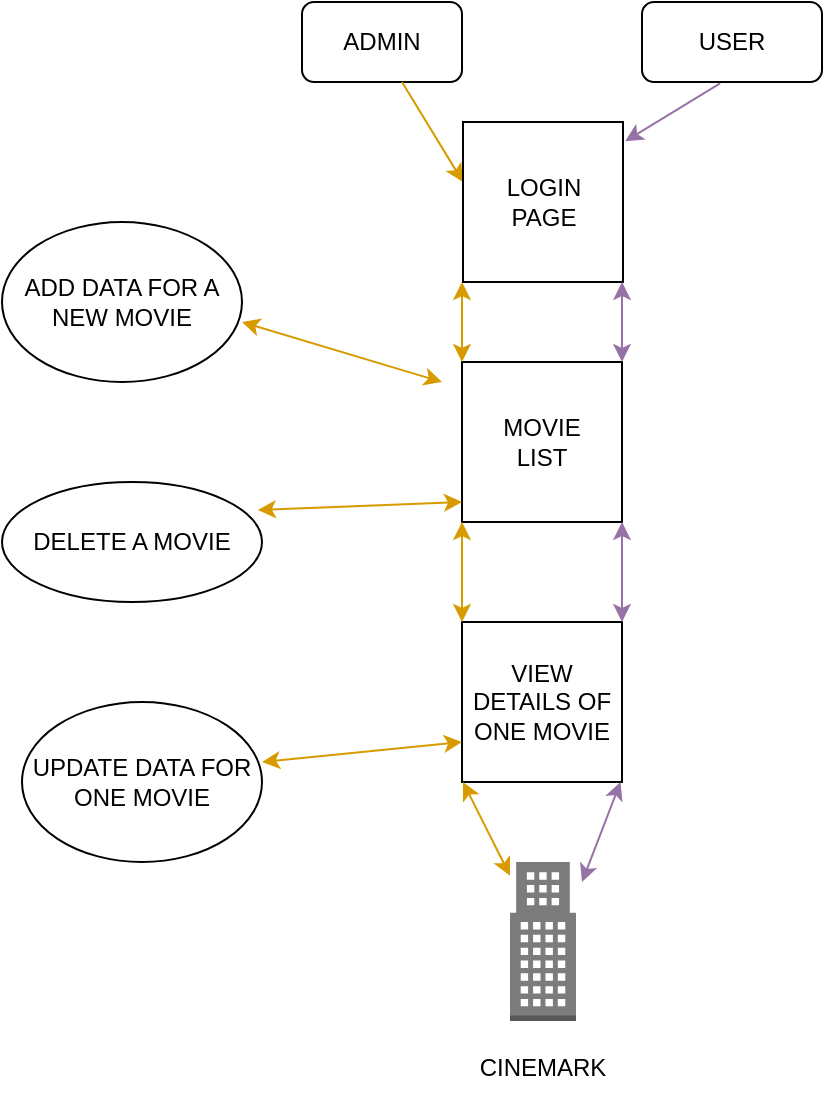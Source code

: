 <mxfile version="22.1.21" type="github">
  <diagram name="Page-1" id="gWC5OTmyWbw0FQMctwjD">
    <mxGraphModel dx="875" dy="442" grid="1" gridSize="10" guides="1" tooltips="1" connect="1" arrows="1" fold="1" page="1" pageScale="1" pageWidth="850" pageHeight="1100" math="0" shadow="0">
      <root>
        <mxCell id="0" />
        <mxCell id="1" parent="0" />
        <mxCell id="HYu92VjwiYjPSkhs1nvj-1" value="&lt;div&gt;ADMIN&lt;/div&gt;" style="rounded=1;whiteSpace=wrap;html=1;" vertex="1" parent="1">
          <mxGeometry x="290" y="90" width="80" height="40" as="geometry" />
        </mxCell>
        <mxCell id="HYu92VjwiYjPSkhs1nvj-2" value="&lt;div&gt;USER&lt;/div&gt;" style="rounded=1;whiteSpace=wrap;html=1;" vertex="1" parent="1">
          <mxGeometry x="460" y="90" width="90" height="40" as="geometry" />
        </mxCell>
        <mxCell id="HYu92VjwiYjPSkhs1nvj-4" value="MOVIE&lt;br&gt;LIST" style="whiteSpace=wrap;html=1;aspect=fixed;" vertex="1" parent="1">
          <mxGeometry x="370" y="270" width="80" height="80" as="geometry" />
        </mxCell>
        <mxCell id="HYu92VjwiYjPSkhs1nvj-5" value="VIEW DETAILS OF ONE MOVIE" style="whiteSpace=wrap;html=1;aspect=fixed;" vertex="1" parent="1">
          <mxGeometry x="370" y="400" width="80" height="80" as="geometry" />
        </mxCell>
        <mxCell id="HYu92VjwiYjPSkhs1nvj-7" value="" style="outlineConnect=0;dashed=0;verticalLabelPosition=bottom;verticalAlign=top;align=center;html=1;shape=mxgraph.aws3.office_building;fillColor=#7D7C7C;gradientColor=none;" vertex="1" parent="1">
          <mxGeometry x="394" y="520" width="33" height="79.5" as="geometry" />
        </mxCell>
        <mxCell id="HYu92VjwiYjPSkhs1nvj-8" value="&lt;div&gt;CINEMARK&lt;/div&gt;" style="text;html=1;align=center;verticalAlign=middle;resizable=0;points=[];autosize=1;strokeColor=none;fillColor=none;" vertex="1" parent="1">
          <mxGeometry x="370" y="608" width="80" height="30" as="geometry" />
        </mxCell>
        <mxCell id="HYu92VjwiYjPSkhs1nvj-9" value="&lt;div&gt;ADD DATA FOR A NEW MOVIE&lt;/div&gt;" style="ellipse;whiteSpace=wrap;html=1;" vertex="1" parent="1">
          <mxGeometry x="140" y="200" width="120" height="80" as="geometry" />
        </mxCell>
        <mxCell id="HYu92VjwiYjPSkhs1nvj-10" value="&lt;div&gt;DELETE A MOVIE&lt;/div&gt;" style="ellipse;whiteSpace=wrap;html=1;" vertex="1" parent="1">
          <mxGeometry x="140" y="330" width="130" height="60" as="geometry" />
        </mxCell>
        <mxCell id="HYu92VjwiYjPSkhs1nvj-11" value="UPDATE DATA FOR ONE MOVIE" style="ellipse;whiteSpace=wrap;html=1;" vertex="1" parent="1">
          <mxGeometry x="150" y="440" width="120" height="80" as="geometry" />
        </mxCell>
        <mxCell id="HYu92VjwiYjPSkhs1nvj-13" value="" style="endArrow=classic;html=1;rounded=0;exitX=0.625;exitY=1;exitDx=0;exitDy=0;exitPerimeter=0;entryX=0;entryY=0.375;entryDx=0;entryDy=0;entryPerimeter=0;fillColor=#ffe6cc;strokeColor=#d79b00;" edge="1" parent="1" source="HYu92VjwiYjPSkhs1nvj-1" target="HYu92VjwiYjPSkhs1nvj-3">
          <mxGeometry width="50" height="50" relative="1" as="geometry">
            <mxPoint x="310" y="190" as="sourcePoint" />
            <mxPoint x="360" y="140" as="targetPoint" />
          </mxGeometry>
        </mxCell>
        <mxCell id="HYu92VjwiYjPSkhs1nvj-15" value="" style="endArrow=classic;startArrow=classic;html=1;rounded=0;exitX=0;exitY=0;exitDx=0;exitDy=0;exitPerimeter=0;fillColor=#ffe6cc;strokeColor=#d79b00;" edge="1" parent="1" source="HYu92VjwiYjPSkhs1nvj-4">
          <mxGeometry width="50" height="50" relative="1" as="geometry">
            <mxPoint x="320" y="280" as="sourcePoint" />
            <mxPoint x="370" y="230" as="targetPoint" />
          </mxGeometry>
        </mxCell>
        <mxCell id="HYu92VjwiYjPSkhs1nvj-16" value="" style="endArrow=classic;startArrow=classic;html=1;rounded=0;exitX=0;exitY=0;exitDx=0;exitDy=0;fillColor=#ffe6cc;strokeColor=#d79b00;" edge="1" parent="1" source="HYu92VjwiYjPSkhs1nvj-5">
          <mxGeometry width="50" height="50" relative="1" as="geometry">
            <mxPoint x="370" y="390" as="sourcePoint" />
            <mxPoint x="370" y="350" as="targetPoint" />
          </mxGeometry>
        </mxCell>
        <mxCell id="HYu92VjwiYjPSkhs1nvj-17" value="" style="endArrow=classic;startArrow=classic;html=1;rounded=0;exitX=1;exitY=0.625;exitDx=0;exitDy=0;exitPerimeter=0;fillColor=#ffe6cc;strokeColor=#d79b00;" edge="1" parent="1" source="HYu92VjwiYjPSkhs1nvj-9">
          <mxGeometry width="50" height="50" relative="1" as="geometry">
            <mxPoint x="380" y="280" as="sourcePoint" />
            <mxPoint x="360" y="280" as="targetPoint" />
          </mxGeometry>
        </mxCell>
        <mxCell id="HYu92VjwiYjPSkhs1nvj-18" value="" style="endArrow=classic;startArrow=classic;html=1;rounded=0;fillColor=#ffe6cc;strokeColor=#d79b00;entryX=0;entryY=0.875;entryDx=0;entryDy=0;entryPerimeter=0;exitX=0.984;exitY=0.234;exitDx=0;exitDy=0;exitPerimeter=0;" edge="1" parent="1" source="HYu92VjwiYjPSkhs1nvj-10" target="HYu92VjwiYjPSkhs1nvj-4">
          <mxGeometry width="50" height="50" relative="1" as="geometry">
            <mxPoint x="270" y="380" as="sourcePoint" />
            <mxPoint x="360" y="340" as="targetPoint" />
          </mxGeometry>
        </mxCell>
        <mxCell id="HYu92VjwiYjPSkhs1nvj-19" value="" style="endArrow=classic;startArrow=classic;html=1;rounded=0;exitX=0;exitY=0;exitDx=0;exitDy=0;exitPerimeter=0;fillColor=#ffe6cc;strokeColor=#d79b00;entryX=0;entryY=0.75;entryDx=0;entryDy=0;" edge="1" parent="1" target="HYu92VjwiYjPSkhs1nvj-5">
          <mxGeometry width="50" height="50" relative="1" as="geometry">
            <mxPoint x="270" y="470" as="sourcePoint" />
            <mxPoint x="270" y="430" as="targetPoint" />
          </mxGeometry>
        </mxCell>
        <mxCell id="HYu92VjwiYjPSkhs1nvj-20" value="" style="endArrow=classic;html=1;rounded=0;exitX=0.625;exitY=1;exitDx=0;exitDy=0;exitPerimeter=0;entryX=0;entryY=0.375;entryDx=0;entryDy=0;entryPerimeter=0;fillColor=#ffe6cc;strokeColor=#d79b00;" edge="1" parent="1" source="HYu92VjwiYjPSkhs1nvj-3">
          <mxGeometry width="50" height="50" relative="1" as="geometry">
            <mxPoint x="350" y="140" as="sourcePoint" />
            <mxPoint x="380" y="190" as="targetPoint" />
          </mxGeometry>
        </mxCell>
        <mxCell id="HYu92VjwiYjPSkhs1nvj-21" value="" style="endArrow=classic;html=1;rounded=0;exitX=0.434;exitY=1.018;exitDx=0;exitDy=0;exitPerimeter=0;entryX=1.014;entryY=0.12;entryDx=0;entryDy=0;entryPerimeter=0;fillColor=#e1d5e7;strokeColor=#9673a6;" edge="1" parent="1" source="HYu92VjwiYjPSkhs1nvj-2" target="HYu92VjwiYjPSkhs1nvj-3">
          <mxGeometry width="50" height="50" relative="1" as="geometry">
            <mxPoint x="460" y="130" as="sourcePoint" />
            <mxPoint x="480.5" y="170" as="targetPoint" />
          </mxGeometry>
        </mxCell>
        <mxCell id="HYu92VjwiYjPSkhs1nvj-3" value="&lt;div&gt;LOGIN&lt;/div&gt;&lt;div&gt;PAGE&lt;/div&gt;" style="whiteSpace=wrap;html=1;aspect=fixed;" vertex="1" parent="1">
          <mxGeometry x="370.5" y="150" width="80" height="80" as="geometry" />
        </mxCell>
        <mxCell id="HYu92VjwiYjPSkhs1nvj-22" value="" style="endArrow=classic;startArrow=classic;html=1;rounded=0;exitX=0.994;exitY=1;exitDx=0;exitDy=0;exitPerimeter=0;entryX=1;entryY=0;entryDx=0;entryDy=0;entryPerimeter=0;fillColor=#e1d5e7;strokeColor=#9673a6;" edge="1" parent="1" source="HYu92VjwiYjPSkhs1nvj-3" target="HYu92VjwiYjPSkhs1nvj-4">
          <mxGeometry width="50" height="50" relative="1" as="geometry">
            <mxPoint x="470" y="260" as="sourcePoint" />
            <mxPoint x="520" y="210" as="targetPoint" />
          </mxGeometry>
        </mxCell>
        <mxCell id="HYu92VjwiYjPSkhs1nvj-24" value="" style="endArrow=classic;startArrow=classic;html=1;rounded=0;exitX=1;exitY=1;exitDx=0;exitDy=0;exitPerimeter=0;entryX=1;entryY=0;entryDx=0;entryDy=0;entryPerimeter=0;fillColor=#e1d5e7;strokeColor=#9673a6;" edge="1" parent="1" source="HYu92VjwiYjPSkhs1nvj-4" target="HYu92VjwiYjPSkhs1nvj-5">
          <mxGeometry width="50" height="50" relative="1" as="geometry">
            <mxPoint x="480" y="350" as="sourcePoint" />
            <mxPoint x="480" y="390" as="targetPoint" />
          </mxGeometry>
        </mxCell>
        <mxCell id="HYu92VjwiYjPSkhs1nvj-25" value="" style="endArrow=classic;startArrow=classic;html=1;rounded=0;exitX=0.994;exitY=1;exitDx=0;exitDy=0;exitPerimeter=0;fillColor=#e1d5e7;strokeColor=#9673a6;" edge="1" parent="1">
          <mxGeometry width="50" height="50" relative="1" as="geometry">
            <mxPoint x="449.26" y="480" as="sourcePoint" />
            <mxPoint x="430" y="530" as="targetPoint" />
          </mxGeometry>
        </mxCell>
        <mxCell id="HYu92VjwiYjPSkhs1nvj-26" value="" style="endArrow=classic;startArrow=classic;html=1;rounded=0;fillColor=#ffe6cc;strokeColor=#d79b00;" edge="1" parent="1" source="HYu92VjwiYjPSkhs1nvj-7">
          <mxGeometry width="50" height="50" relative="1" as="geometry">
            <mxPoint x="370.5" y="530" as="sourcePoint" />
            <mxPoint x="370.5" y="480" as="targetPoint" />
          </mxGeometry>
        </mxCell>
      </root>
    </mxGraphModel>
  </diagram>
</mxfile>
